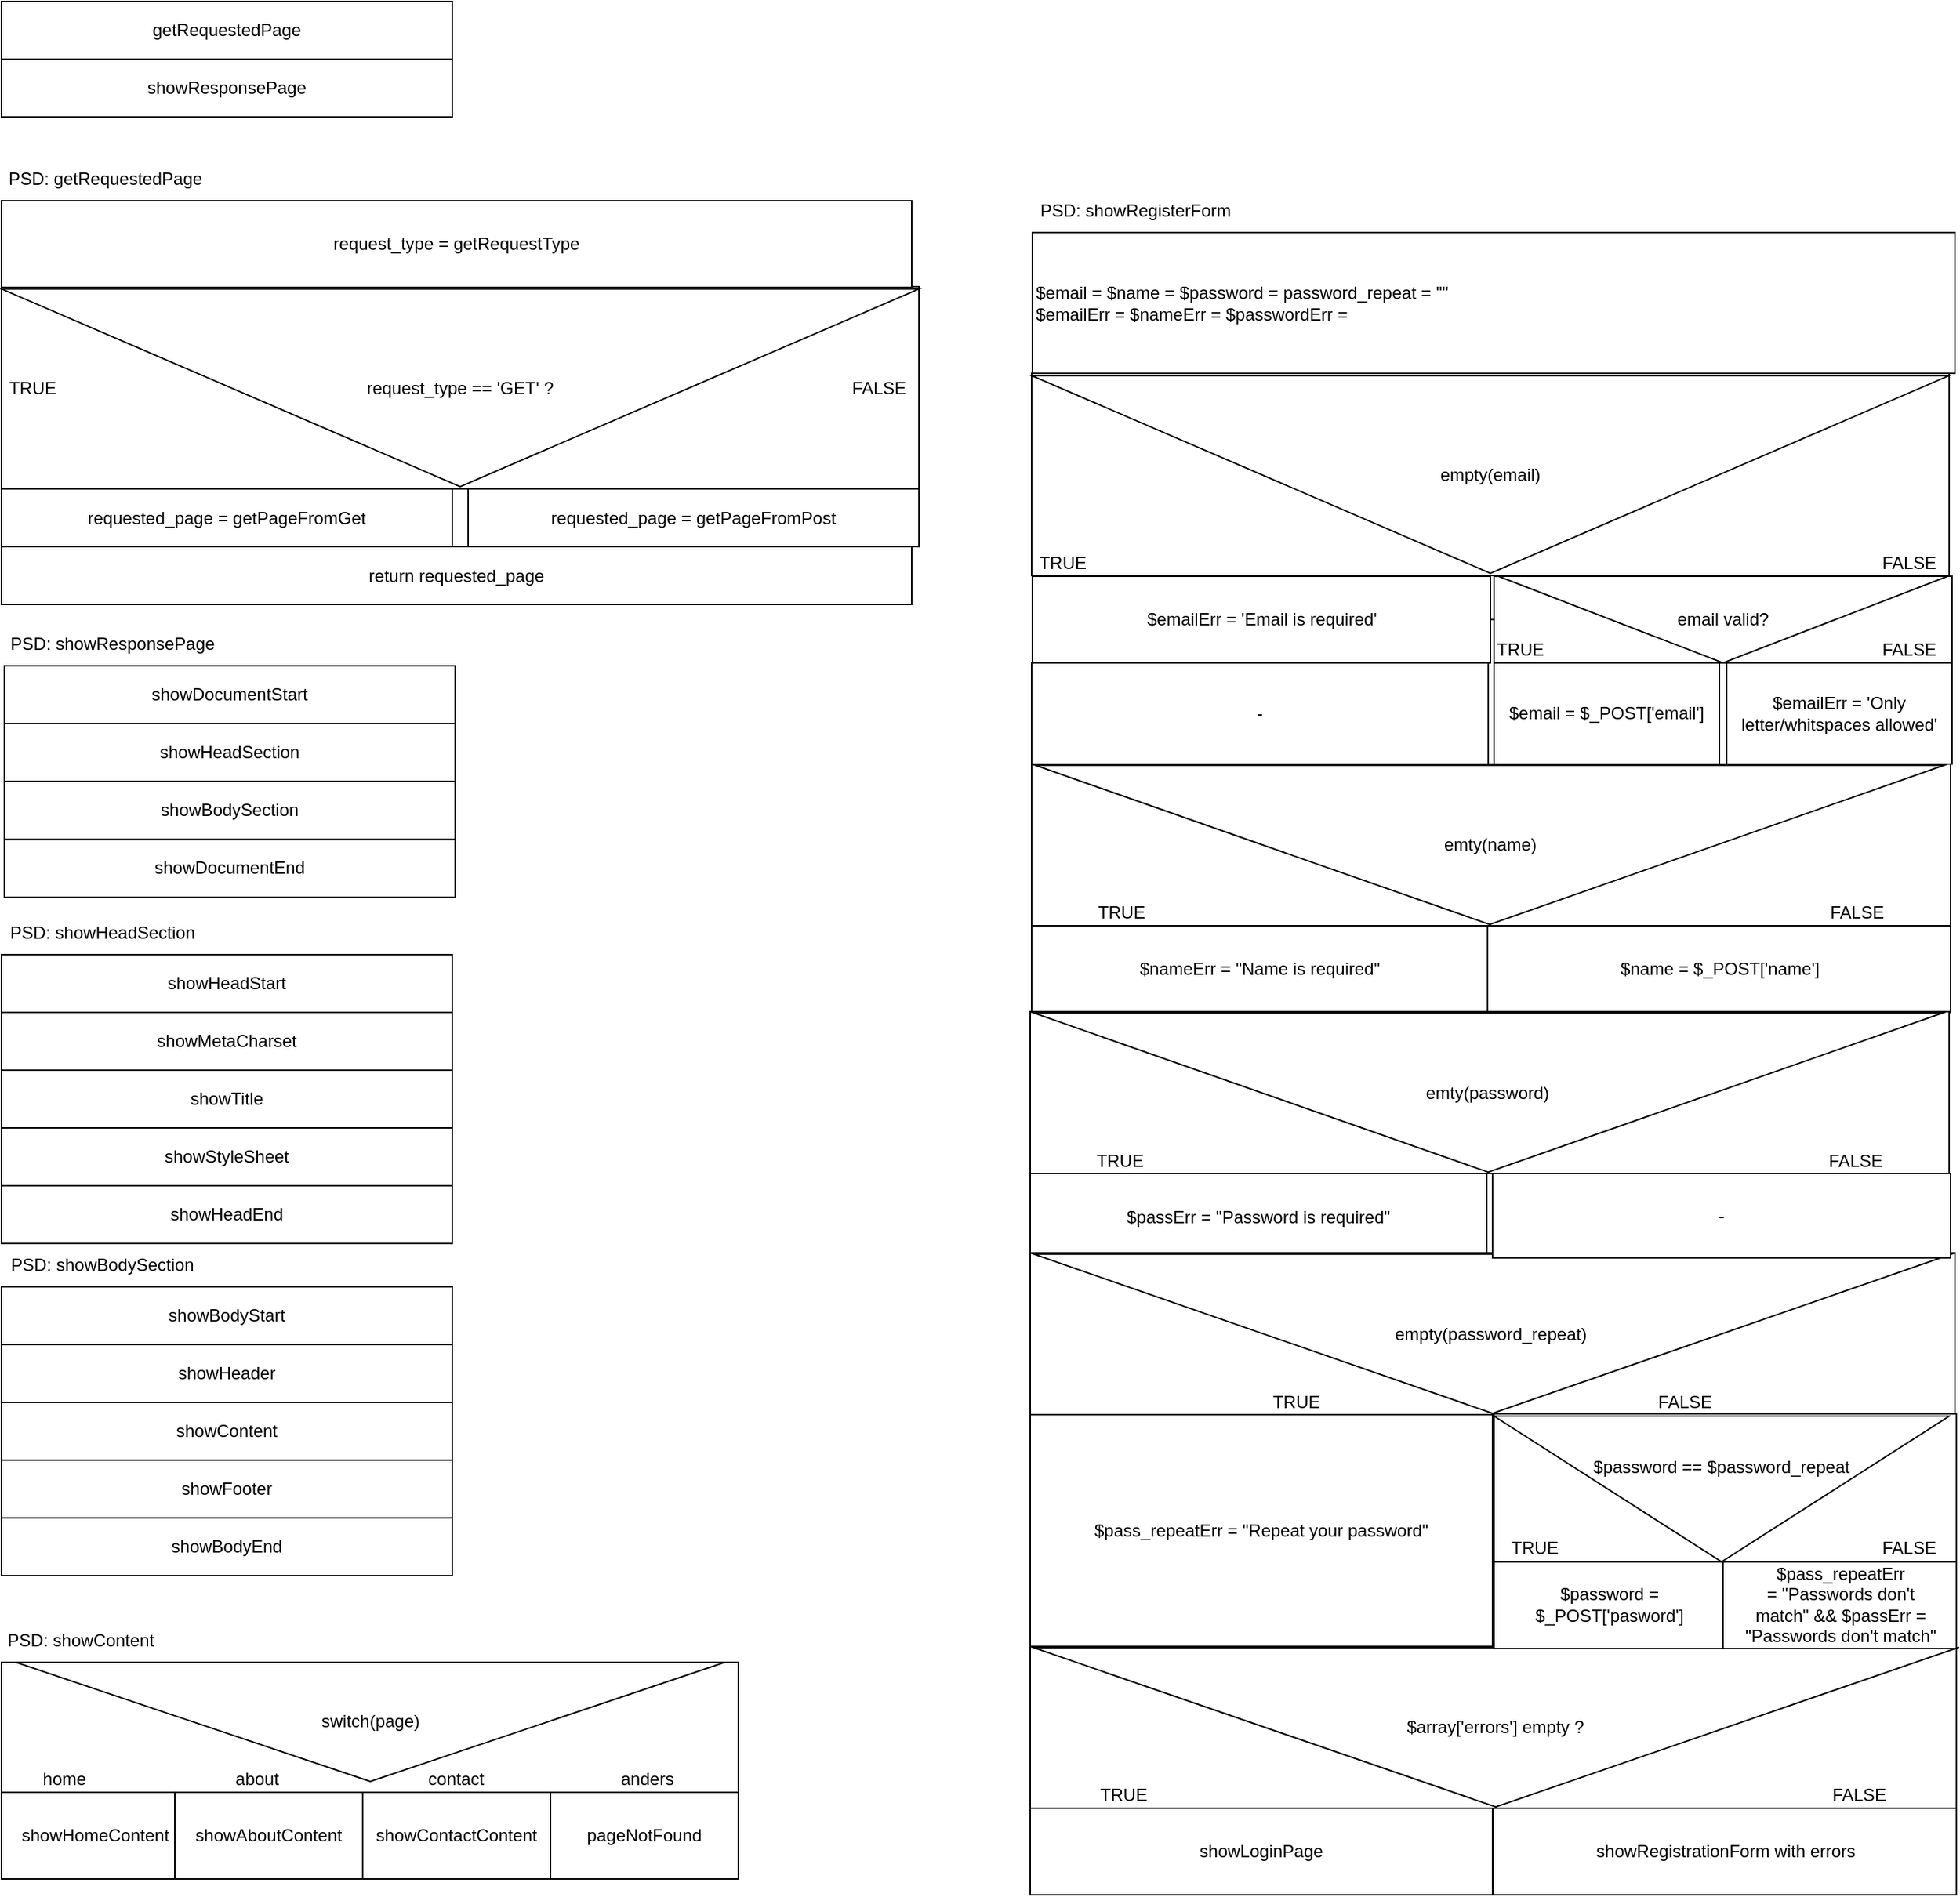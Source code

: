 <mxfile>
    <diagram id="DWC-TpvhNI_4SlBnLtU3" name="Page-1">
        <mxGraphModel dx="1130" dy="1892" grid="1" gridSize="10" guides="1" tooltips="1" connect="1" arrows="1" fold="1" page="1" pageScale="1" pageWidth="850" pageHeight="1100" math="0" shadow="0">
            <root>
                <mxCell id="0"/>
                <mxCell id="1" parent="0"/>
                <mxCell id="2" value="requested_page = getPageFromGet" style="rounded=0;whiteSpace=wrap;html=1;" vertex="1" parent="1">
                    <mxGeometry x="108" y="117.5" width="312" height="40" as="geometry"/>
                </mxCell>
                <mxCell id="3" value="return requested_page" style="rounded=0;whiteSpace=wrap;html=1;" vertex="1" parent="1">
                    <mxGeometry x="108" y="157.5" width="630" height="40" as="geometry"/>
                </mxCell>
                <mxCell id="4" value="showDocumentStart" style="rounded=0;whiteSpace=wrap;html=1;" vertex="1" parent="1">
                    <mxGeometry x="110" y="240" width="312" height="40" as="geometry"/>
                </mxCell>
                <mxCell id="5" value="showHeadSection" style="rounded=0;whiteSpace=wrap;html=1;" vertex="1" parent="1">
                    <mxGeometry x="110" y="280" width="312" height="40" as="geometry"/>
                </mxCell>
                <mxCell id="6" value="showBodySection" style="rounded=0;whiteSpace=wrap;html=1;" vertex="1" parent="1">
                    <mxGeometry x="110" y="320" width="312" height="40.31" as="geometry"/>
                </mxCell>
                <mxCell id="7" value="showDocumentEnd" style="rounded=0;whiteSpace=wrap;html=1;" vertex="1" parent="1">
                    <mxGeometry x="110" y="360.31" width="312" height="40" as="geometry"/>
                </mxCell>
                <mxCell id="8" value="showBodyStart" style="rounded=0;whiteSpace=wrap;html=1;" vertex="1" parent="1">
                    <mxGeometry x="108" y="670" width="312" height="40" as="geometry"/>
                </mxCell>
                <mxCell id="9" value="showHeader" style="rounded=0;whiteSpace=wrap;html=1;" vertex="1" parent="1">
                    <mxGeometry x="108" y="710" width="312" height="40" as="geometry"/>
                </mxCell>
                <mxCell id="10" value="showContent" style="rounded=0;whiteSpace=wrap;html=1;" vertex="1" parent="1">
                    <mxGeometry x="108" y="750" width="312" height="40" as="geometry"/>
                </mxCell>
                <mxCell id="11" value="PSD: showResponsePage" style="text;html=1;strokeColor=none;fillColor=none;align=center;verticalAlign=middle;whiteSpace=wrap;rounded=0;" vertex="1" parent="1">
                    <mxGeometry x="110" y="210" width="150" height="30" as="geometry"/>
                </mxCell>
                <mxCell id="12" value="PSD: showBodySection" style="text;html=1;strokeColor=none;fillColor=none;align=center;verticalAlign=middle;whiteSpace=wrap;rounded=0;" vertex="1" parent="1">
                    <mxGeometry x="108" y="640" width="140" height="30" as="geometry"/>
                </mxCell>
                <mxCell id="13" value="&amp;nbsp;TRUE&lt;span style=&quot;white-space: pre;&quot;&gt;&#9;&lt;/span&gt;&lt;span style=&quot;white-space: pre;&quot;&gt;&#9;&lt;/span&gt;&lt;span style=&quot;white-space: pre;&quot;&gt;&#9;&lt;/span&gt;&lt;span style=&quot;white-space: pre;&quot;&gt;&#9;&lt;/span&gt;&lt;span style=&quot;white-space: pre;&quot;&gt;&#9;&lt;/span&gt;&lt;span style=&quot;white-space: pre;&quot;&gt;&#9;&lt;/span&gt;&lt;span style=&quot;white-space: pre;&quot;&gt;&#9;&lt;/span&gt;&lt;span style=&quot;white-space: pre;&quot;&gt;&#9;&lt;/span&gt;&lt;span style=&quot;white-space: pre;&quot;&gt;&#9;&lt;/span&gt;&lt;span style=&quot;white-space: pre;&quot;&gt;&#9;&lt;/span&gt;&lt;span style=&quot;white-space: pre;&quot;&gt;&#9;&lt;/span&gt;&lt;span style=&quot;white-space: pre;&quot;&gt;&#9;&lt;/span&gt;&lt;span style=&quot;white-space: pre;&quot;&gt;&#9;&lt;/span&gt;&lt;span style=&quot;white-space: pre;&quot;&gt;&#9;&lt;/span&gt;&lt;span style=&quot;white-space: pre;&quot;&gt;&#9;&lt;/span&gt;&lt;span style=&quot;white-space: pre;&quot;&gt;&#9;&lt;/span&gt;&lt;span style=&quot;white-space: pre;&quot;&gt;&#9;&lt;/span&gt;&lt;span style=&quot;white-space: pre;&quot;&gt;&#9;&lt;/span&gt;&lt;span style=&quot;white-space: pre;&quot;&gt;&#9;&lt;/span&gt;&lt;span style=&quot;white-space: pre;&quot;&gt;&#9;&lt;/span&gt;&lt;span style=&quot;white-space: pre;&quot;&gt;&#9;&lt;/span&gt;FALSE" style="rounded=0;whiteSpace=wrap;html=1;align=left;" vertex="1" parent="1">
                    <mxGeometry x="108" y="-22.5" width="635" height="140" as="geometry"/>
                </mxCell>
                <mxCell id="14" value="&lt;div style=&quot;&quot;&gt;request_type == 'GET' ?&lt;/div&gt;" style="triangle;whiteSpace=wrap;html=1;rotation=90;align=center;verticalAlign=middle;horizontal=0;" vertex="1" parent="1">
                    <mxGeometry x="357.07" y="-270" width="136.87" height="635" as="geometry"/>
                </mxCell>
                <mxCell id="15" value="getRequestedPage" style="rounded=0;whiteSpace=wrap;html=1;" vertex="1" parent="1">
                    <mxGeometry x="108" y="-220" width="312" height="40" as="geometry"/>
                </mxCell>
                <mxCell id="16" value="showResponsePage" style="rounded=0;whiteSpace=wrap;html=1;" vertex="1" parent="1">
                    <mxGeometry x="108" y="-180" width="312" height="40" as="geometry"/>
                </mxCell>
                <mxCell id="17" value="PSD: showContent" style="text;html=1;strokeColor=none;fillColor=none;align=center;verticalAlign=middle;whiteSpace=wrap;rounded=0;" vertex="1" parent="1">
                    <mxGeometry x="108" y="900" width="110" height="30" as="geometry"/>
                </mxCell>
                <mxCell id="18" value="&lt;span style=&quot;white-space: pre;&quot;&gt;&#9;&lt;/span&gt;home&lt;span style=&quot;white-space: pre;&quot;&gt;&#9;&lt;/span&gt;&lt;span style=&quot;white-space: pre;&quot;&gt;&#9;&lt;span style=&quot;white-space: pre;&quot;&gt;&#9;&lt;span style=&quot;white-space: pre;&quot;&gt;&#9;&lt;/span&gt;&lt;/span&gt;&lt;/span&gt;about&lt;span style=&quot;white-space: pre;&quot;&gt;&#9;&lt;/span&gt;&lt;span style=&quot;white-space: pre;&quot;&gt;&#9;&lt;/span&gt;&lt;span style=&quot;white-space: pre;&quot;&gt;&#9;&lt;/span&gt;&amp;nbsp; &amp;nbsp; &amp;nbsp;&lt;span style=&quot;white-space: pre;&quot;&gt;&#9;&lt;/span&gt;contact&amp;nbsp; &amp;nbsp; &amp;nbsp; &amp;nbsp;&lt;span style=&quot;white-space: pre;&quot;&gt;&#9;&lt;span style=&quot;white-space: pre;&quot;&gt;&#9;&lt;/span&gt;&lt;span style=&quot;white-space: pre;&quot;&gt;&#9;&lt;/span&gt;&lt;/span&gt;anders" style="rounded=0;whiteSpace=wrap;html=1;verticalAlign=bottom;align=left;" vertex="1" parent="1">
                    <mxGeometry x="108" y="930" width="510" height="90" as="geometry"/>
                </mxCell>
                <mxCell id="19" value="showHomeContent" style="rounded=0;whiteSpace=wrap;html=1;" vertex="1" parent="1">
                    <mxGeometry x="108" y="1020" width="130" height="60" as="geometry"/>
                </mxCell>
                <mxCell id="20" value="showAboutContent" style="rounded=0;whiteSpace=wrap;html=1;" vertex="1" parent="1">
                    <mxGeometry x="228" y="1020" width="130" height="60" as="geometry"/>
                </mxCell>
                <mxCell id="21" value="showContactContent" style="rounded=0;whiteSpace=wrap;html=1;" vertex="1" parent="1">
                    <mxGeometry x="358" y="1020" width="130" height="60" as="geometry"/>
                </mxCell>
                <mxCell id="22" value="switch(page)" style="triangle;whiteSpace=wrap;html=1;rotation=90;horizontal=0;" vertex="1" parent="1">
                    <mxGeometry x="322.07" y="725.94" width="82.5" height="490.63" as="geometry"/>
                </mxCell>
                <mxCell id="23" value="pageNotFound" style="rounded=0;whiteSpace=wrap;html=1;" vertex="1" parent="1">
                    <mxGeometry x="488" y="1020" width="130" height="60" as="geometry"/>
                </mxCell>
                <mxCell id="24" value="request_type = getRequestType" style="rounded=0;whiteSpace=wrap;html=1;" vertex="1" parent="1">
                    <mxGeometry x="108" y="-82" width="630" height="60" as="geometry"/>
                </mxCell>
                <mxCell id="25" value="requested_page = getPageFromPost" style="rounded=0;whiteSpace=wrap;html=1;" vertex="1" parent="1">
                    <mxGeometry x="431" y="117.5" width="312" height="40" as="geometry"/>
                </mxCell>
                <mxCell id="26" value="showFooter" style="rounded=0;whiteSpace=wrap;html=1;" vertex="1" parent="1">
                    <mxGeometry x="108" y="790" width="312" height="40" as="geometry"/>
                </mxCell>
                <mxCell id="27" value="showBodyEnd" style="rounded=0;whiteSpace=wrap;html=1;" vertex="1" parent="1">
                    <mxGeometry x="108" y="830" width="312" height="40" as="geometry"/>
                </mxCell>
                <mxCell id="28" value="PSD: getRequestedPage" style="text;html=1;strokeColor=none;fillColor=none;align=center;verticalAlign=middle;whiteSpace=wrap;rounded=0;" vertex="1" parent="1">
                    <mxGeometry x="110" y="-112" width="140" height="30" as="geometry"/>
                </mxCell>
                <mxCell id="29" value="showHeadStart" style="rounded=0;whiteSpace=wrap;html=1;" vertex="1" parent="1">
                    <mxGeometry x="108" y="440" width="312" height="40" as="geometry"/>
                </mxCell>
                <mxCell id="30" value="showMetaCharset" style="rounded=0;whiteSpace=wrap;html=1;" vertex="1" parent="1">
                    <mxGeometry x="108" y="480" width="312" height="40" as="geometry"/>
                </mxCell>
                <mxCell id="31" value="showTitle" style="rounded=0;whiteSpace=wrap;html=1;" vertex="1" parent="1">
                    <mxGeometry x="108" y="520" width="312" height="40" as="geometry"/>
                </mxCell>
                <mxCell id="32" value="PSD: showHeadSection" style="text;html=1;strokeColor=none;fillColor=none;align=center;verticalAlign=middle;whiteSpace=wrap;rounded=0;" vertex="1" parent="1">
                    <mxGeometry x="108" y="410" width="140" height="30" as="geometry"/>
                </mxCell>
                <mxCell id="33" value="showStyleSheet" style="rounded=0;whiteSpace=wrap;html=1;" vertex="1" parent="1">
                    <mxGeometry x="108" y="560" width="312" height="40" as="geometry"/>
                </mxCell>
                <mxCell id="34" value="showHeadEnd" style="rounded=0;whiteSpace=wrap;html=1;" vertex="1" parent="1">
                    <mxGeometry x="108" y="600" width="312" height="40" as="geometry"/>
                </mxCell>
                <mxCell id="35" value="PSD: showRegisterForm" style="text;html=1;strokeColor=none;fillColor=none;align=center;verticalAlign=middle;whiteSpace=wrap;rounded=0;" vertex="1" parent="1">
                    <mxGeometry x="820" y="-90" width="146" height="30" as="geometry"/>
                </mxCell>
                <mxCell id="40" value="&amp;nbsp;TRUE&lt;span style=&quot;white-space: pre;&quot;&gt;&#9;&lt;/span&gt;&lt;span style=&quot;white-space: pre;&quot;&gt;&#9;&lt;/span&gt;&lt;span style=&quot;white-space: pre;&quot;&gt;&#9;&lt;/span&gt;&lt;span style=&quot;white-space: pre;&quot;&gt;&#9;&lt;/span&gt;&lt;span style=&quot;white-space: pre;&quot;&gt;&#9;&lt;/span&gt;&lt;span style=&quot;white-space: pre;&quot;&gt;&#9;&lt;/span&gt;&lt;span style=&quot;white-space: pre;&quot;&gt;&#9;&lt;/span&gt;&lt;span style=&quot;white-space: pre;&quot;&gt;&#9;&lt;/span&gt;&lt;span style=&quot;white-space: pre;&quot;&gt;&#9;&lt;/span&gt;&lt;span style=&quot;white-space: pre;&quot;&gt;&#9;&lt;/span&gt;&lt;span style=&quot;white-space: pre;&quot;&gt;&#9;&lt;/span&gt;&lt;span style=&quot;white-space: pre;&quot;&gt;&#9;&lt;/span&gt;&lt;span style=&quot;white-space: pre;&quot;&gt;&#9;&lt;/span&gt;&lt;span style=&quot;white-space: pre;&quot;&gt;&#9;&lt;/span&gt;&lt;span style=&quot;white-space: pre;&quot;&gt;&#9;&lt;/span&gt;&lt;span style=&quot;white-space: pre;&quot;&gt;&#9;&lt;/span&gt;&lt;span style=&quot;white-space: pre;&quot;&gt;&#9;&lt;/span&gt;&lt;span style=&quot;white-space: pre;&quot;&gt;&#9;&lt;/span&gt;&lt;span style=&quot;white-space: pre;&quot;&gt;&#9;&lt;/span&gt;&lt;span style=&quot;white-space: pre;&quot;&gt;&#9;&lt;/span&gt;&lt;span style=&quot;white-space: pre;&quot;&gt;&#9;&lt;/span&gt;FALSE" style="rounded=0;whiteSpace=wrap;html=1;align=left;verticalAlign=bottom;" vertex="1" parent="1">
                    <mxGeometry x="821.01" y="37.5" width="635" height="140" as="geometry"/>
                </mxCell>
                <mxCell id="41" value="empty(email)" style="triangle;whiteSpace=wrap;html=1;rotation=90;align=center;verticalAlign=middle;horizontal=0;" vertex="1" parent="1">
                    <mxGeometry x="1070.08" y="-210" width="136.87" height="635" as="geometry"/>
                </mxCell>
                <mxCell id="45" value="" style="edgeStyle=none;html=1;" edge="1" parent="1" source="42" target="44">
                    <mxGeometry relative="1" as="geometry"/>
                </mxCell>
                <mxCell id="42" value="$emailErr = 'Email is required'" style="rounded=0;whiteSpace=wrap;html=1;" vertex="1" parent="1">
                    <mxGeometry x="821.51" y="178" width="317" height="60" as="geometry"/>
                </mxCell>
                <mxCell id="43" value="TRUE&lt;span style=&quot;white-space: pre;&quot;&gt;&#9;&lt;/span&gt;&lt;span style=&quot;white-space: pre;&quot;&gt;&#9;&lt;/span&gt;&lt;span style=&quot;white-space: pre;&quot;&gt;&#9;&lt;/span&gt;&lt;span style=&quot;white-space: pre;&quot;&gt;&#9;&lt;/span&gt;&lt;span style=&quot;white-space: pre;&quot;&gt;&#9;&lt;/span&gt;&lt;span style=&quot;white-space: pre;&quot;&gt;&#9;&lt;/span&gt;&lt;span style=&quot;white-space: pre;&quot;&gt;&#9;&lt;/span&gt;&lt;span style=&quot;white-space: pre;&quot;&gt;&#9;&lt;/span&gt;&lt;span style=&quot;white-space: pre;&quot;&gt;&#9;&lt;/span&gt;FALSE" style="rounded=0;whiteSpace=wrap;html=1;align=left;verticalAlign=bottom;" vertex="1" parent="1">
                    <mxGeometry x="1141.01" y="178" width="317" height="60" as="geometry"/>
                </mxCell>
                <mxCell id="44" value="email valid?" style="triangle;whiteSpace=wrap;html=1;rotation=90;horizontal=0;" vertex="1" parent="1">
                    <mxGeometry x="1269.51" y="52.5" width="60" height="311" as="geometry"/>
                </mxCell>
                <mxCell id="46" value="$email = $_POST['email']" style="rounded=0;whiteSpace=wrap;html=1;align=center;" vertex="1" parent="1">
                    <mxGeometry x="1141.01" y="238" width="156" height="70" as="geometry"/>
                </mxCell>
                <mxCell id="47" value="$emailErr = 'Only letter/whitspaces allowed'" style="rounded=0;whiteSpace=wrap;html=1;align=center;" vertex="1" parent="1">
                    <mxGeometry x="1302.01" y="238" width="156" height="70" as="geometry"/>
                </mxCell>
                <mxCell id="49" value="-" style="rounded=0;whiteSpace=wrap;html=1;align=center;" vertex="1" parent="1">
                    <mxGeometry x="821.01" y="238" width="316" height="70" as="geometry"/>
                </mxCell>
                <mxCell id="50" value="TRUE&lt;span style=&quot;white-space: pre;&quot;&gt;&#9;&lt;/span&gt;&lt;span style=&quot;white-space: pre;&quot;&gt;&#9;&lt;/span&gt;&lt;span style=&quot;white-space: pre;&quot;&gt;&#9;&lt;/span&gt;&lt;span style=&quot;white-space: pre;&quot;&gt;&#9;&lt;/span&gt;&lt;span style=&quot;white-space: pre;&quot;&gt;&#9;&lt;/span&gt;&lt;span style=&quot;white-space: pre;&quot;&gt;&#9;&lt;/span&gt;&lt;span style=&quot;white-space: pre;&quot;&gt;&#9;&lt;/span&gt;&lt;span style=&quot;white-space: pre;&quot;&gt;&#9;&lt;/span&gt;&lt;span style=&quot;white-space: pre;&quot;&gt;&#9;&lt;/span&gt;&lt;span style=&quot;white-space: pre;&quot;&gt;&#9;&lt;/span&gt;&lt;span style=&quot;white-space: pre;&quot;&gt;&#9;&lt;/span&gt;&lt;span style=&quot;white-space: pre;&quot;&gt;&#9;&lt;/span&gt;&lt;span style=&quot;white-space: pre;&quot;&gt;&#9;&lt;/span&gt;&lt;span style=&quot;white-space: pre;&quot;&gt;&#9;&lt;/span&gt;&lt;span style=&quot;white-space: pre;&quot;&gt;&#9;&lt;/span&gt;&lt;span style=&quot;white-space: pre;&quot;&gt;&#9;&lt;/span&gt;&lt;span style=&quot;white-space: pre;&quot;&gt;&#9;&lt;/span&gt;&lt;span style=&quot;white-space: pre;&quot;&gt;&#9;&lt;/span&gt;FALSE" style="rounded=0;whiteSpace=wrap;html=1;verticalAlign=bottom;horizontal=1;" vertex="1" parent="1">
                    <mxGeometry x="821.01" y="308" width="636" height="112" as="geometry"/>
                </mxCell>
                <mxCell id="51" value="emty(name)" style="triangle;whiteSpace=wrap;html=1;rotation=90;horizontal=0;" vertex="1" parent="1">
                    <mxGeometry x="1082.88" y="49.5" width="110.25" height="629" as="geometry"/>
                </mxCell>
                <mxCell id="52" value="$nameErr = &quot;Name is required&quot;" style="rounded=0;whiteSpace=wrap;html=1;" vertex="1" parent="1">
                    <mxGeometry x="821.01" y="420" width="316" height="60" as="geometry"/>
                </mxCell>
                <mxCell id="53" value="$name = $_POST['name']" style="rounded=0;whiteSpace=wrap;html=1;" vertex="1" parent="1">
                    <mxGeometry x="1136.51" y="420" width="320.5" height="60" as="geometry"/>
                </mxCell>
                <mxCell id="54" value="TRUE&lt;span style=&quot;white-space: pre;&quot;&gt;&#9;&lt;/span&gt;&lt;span style=&quot;white-space: pre;&quot;&gt;&#9;&lt;/span&gt;&lt;span style=&quot;white-space: pre;&quot;&gt;&#9;&lt;/span&gt;&lt;span style=&quot;white-space: pre;&quot;&gt;&#9;&lt;/span&gt;&lt;span style=&quot;white-space: pre;&quot;&gt;&#9;&lt;/span&gt;&lt;span style=&quot;white-space: pre;&quot;&gt;&#9;&lt;/span&gt;&lt;span style=&quot;white-space: pre;&quot;&gt;&#9;&lt;/span&gt;&lt;span style=&quot;white-space: pre;&quot;&gt;&#9;&lt;/span&gt;&lt;span style=&quot;white-space: pre;&quot;&gt;&#9;&lt;/span&gt;&lt;span style=&quot;white-space: pre;&quot;&gt;&#9;&lt;/span&gt;&lt;span style=&quot;white-space: pre;&quot;&gt;&#9;&lt;/span&gt;&lt;span style=&quot;white-space: pre;&quot;&gt;&#9;&lt;/span&gt;&lt;span style=&quot;white-space: pre;&quot;&gt;&#9;&lt;/span&gt;&lt;span style=&quot;white-space: pre;&quot;&gt;&#9;&lt;/span&gt;&lt;span style=&quot;white-space: pre;&quot;&gt;&#9;&lt;/span&gt;&lt;span style=&quot;white-space: pre;&quot;&gt;&#9;&lt;/span&gt;&lt;span style=&quot;white-space: pre;&quot;&gt;&#9;&lt;/span&gt;&lt;span style=&quot;white-space: pre;&quot;&gt;&#9;&lt;/span&gt;FALSE" style="rounded=0;whiteSpace=wrap;html=1;verticalAlign=bottom;horizontal=1;" vertex="1" parent="1">
                    <mxGeometry x="820" y="479.5" width="636" height="112" as="geometry"/>
                </mxCell>
                <mxCell id="55" value="emty(password)" style="triangle;whiteSpace=wrap;html=1;rotation=90;horizontal=0;" vertex="1" parent="1">
                    <mxGeometry x="1081.87" y="221" width="110.25" height="629" as="geometry"/>
                </mxCell>
                <mxCell id="56" value="$passErr = &quot;Password is required&quot;" style="rounded=0;whiteSpace=wrap;html=1;" vertex="1" parent="1">
                    <mxGeometry x="820" y="591.5" width="316" height="60" as="geometry"/>
                </mxCell>
                <mxCell id="58" value="TRUE&lt;span style=&quot;white-space: pre;&quot;&gt;&#9;&lt;/span&gt;&lt;span style=&quot;white-space: pre;&quot;&gt;&#9;&lt;/span&gt;&lt;span style=&quot;white-space: pre;&quot;&gt;&#9;&lt;/span&gt;&lt;span style=&quot;white-space: pre;&quot;&gt;&#9;&lt;/span&gt;&lt;span style=&quot;white-space: pre;&quot;&gt;&#9;&lt;/span&gt;&lt;span style=&quot;white-space: pre;&quot;&gt;&#9;&lt;/span&gt;&lt;span style=&quot;white-space: pre;&quot;&gt;&#9;&lt;/span&gt;&lt;span style=&quot;white-space: pre;&quot;&gt;&#9;&lt;/span&gt;&lt;span style=&quot;white-space: pre;&quot;&gt;&#9;&lt;/span&gt;FALSE" style="rounded=0;whiteSpace=wrap;html=1;verticalAlign=bottom;horizontal=1;" vertex="1" parent="1">
                    <mxGeometry x="820" y="646.5" width="640" height="112" as="geometry"/>
                </mxCell>
                <mxCell id="59" value="empty(password_repeat)&amp;nbsp;" style="triangle;whiteSpace=wrap;html=1;rotation=90;horizontal=0;align=center;verticalAlign=middle;fontStyle=0;fontSize=12;spacingBottom=0;" vertex="1" parent="1">
                    <mxGeometry x="1084.88" y="385" width="110.25" height="635" as="geometry"/>
                </mxCell>
                <mxCell id="60" value="$pass_repeatErr = &quot;Repeat your password&quot;" style="rounded=0;whiteSpace=wrap;html=1;" vertex="1" parent="1">
                    <mxGeometry x="820" y="758.5" width="320" height="161.5" as="geometry"/>
                </mxCell>
                <mxCell id="62" value="-" style="rounded=0;whiteSpace=wrap;html=1;fontSize=12;" vertex="1" parent="1">
                    <mxGeometry x="1140" y="591.5" width="317.01" height="58.5" as="geometry"/>
                </mxCell>
                <mxCell id="63" value="TRUE&lt;span style=&quot;white-space: pre;&quot;&gt;&#9;&lt;/span&gt;&lt;span style=&quot;white-space: pre;&quot;&gt;&#9;&lt;/span&gt;&lt;span style=&quot;white-space: pre;&quot;&gt;&#9;&lt;/span&gt;&lt;span style=&quot;white-space: pre;&quot;&gt;&#9;&lt;/span&gt;&lt;span style=&quot;white-space: pre;&quot;&gt;&#9;&lt;/span&gt;&lt;span style=&quot;white-space: pre;&quot;&gt;&#9;&lt;/span&gt;&lt;span style=&quot;white-space: pre;&quot;&gt;&#9;&lt;/span&gt;&lt;span style=&quot;white-space: pre;&quot;&gt;&#9;&lt;/span&gt;&lt;span style=&quot;white-space: pre;&quot;&gt;&#9;&lt;/span&gt;&lt;span style=&quot;white-space: pre;&quot;&gt;&#9;&lt;/span&gt;&lt;span style=&quot;white-space: pre;&quot;&gt;&#9;&lt;/span&gt;&lt;span style=&quot;white-space: pre;&quot;&gt;&#9;&lt;/span&gt;&lt;span style=&quot;white-space: pre;&quot;&gt;&#9;&lt;/span&gt;&lt;span style=&quot;white-space: pre;&quot;&gt;&#9;&lt;/span&gt;&lt;span style=&quot;white-space: pre;&quot;&gt;&#9;&lt;/span&gt;&lt;span style=&quot;white-space: pre;&quot;&gt;&#9;&lt;/span&gt;&lt;span style=&quot;white-space: pre;&quot;&gt;&#9;&lt;/span&gt;&lt;span style=&quot;white-space: pre;&quot;&gt;&#9;&lt;/span&gt;FALSE" style="rounded=0;whiteSpace=wrap;html=1;verticalAlign=bottom;horizontal=1;" vertex="1" parent="1">
                    <mxGeometry x="820" y="919" width="641.01" height="112" as="geometry"/>
                </mxCell>
                <mxCell id="64" value="$array['errors'] empty ?" style="triangle;whiteSpace=wrap;html=1;rotation=90;horizontal=0;" vertex="1" parent="1">
                    <mxGeometry x="1087.12" y="655.25" width="110.25" height="639.5" as="geometry"/>
                </mxCell>
                <mxCell id="65" value="showLoginPage" style="rounded=0;whiteSpace=wrap;html=1;" vertex="1" parent="1">
                    <mxGeometry x="820" y="1031" width="320" height="60" as="geometry"/>
                </mxCell>
                <mxCell id="66" value="showRegistrationForm with errors" style="rounded=0;whiteSpace=wrap;html=1;" vertex="1" parent="1">
                    <mxGeometry x="1140.51" y="1031" width="320.5" height="60" as="geometry"/>
                </mxCell>
                <mxCell id="67" value="$email = $name = $password = password_repeat = &quot;&quot;&lt;br&gt;$emailErr = $nameErr = $passwordErr =&amp;nbsp;&lt;br&gt;" style="rounded=0;whiteSpace=wrap;html=1;fontSize=12;align=left;" vertex="1" parent="1">
                    <mxGeometry x="821.51" y="-60" width="638.49" height="97.5" as="geometry"/>
                </mxCell>
                <mxCell id="68" value="&amp;nbsp; &amp;nbsp;TRUE&lt;span style=&quot;white-space: pre;&quot;&gt;&#9;&lt;/span&gt;&lt;span style=&quot;white-space: pre;&quot;&gt;&#9;&lt;/span&gt;&lt;span style=&quot;white-space: pre;&quot;&gt;&#9;&lt;/span&gt;&lt;span style=&quot;white-space: pre;&quot;&gt;&#9;&lt;/span&gt;&lt;span style=&quot;white-space: pre;&quot;&gt;&#9;&lt;/span&gt;&lt;span style=&quot;white-space: pre;&quot;&gt;&#9;&lt;/span&gt;&lt;span style=&quot;white-space: pre;&quot;&gt;&#9;&lt;/span&gt;&lt;span style=&quot;white-space: pre;&quot;&gt;&#9;&lt;/span&gt;&lt;span style=&quot;white-space: pre;&quot;&gt;&#9;&lt;/span&gt;FALSE" style="rounded=0;whiteSpace=wrap;html=1;align=left;fontSize=12;verticalAlign=bottom;" vertex="1" parent="1">
                    <mxGeometry x="1141.01" y="757.97" width="320" height="102.5" as="geometry"/>
                </mxCell>
                <mxCell id="69" value="&lt;div style=&quot;&quot;&gt;$password == $password_repeat&lt;/div&gt;" style="triangle;whiteSpace=wrap;html=1;rotation=90;align=center;verticalAlign=middle;fontSize=12;horizontal=0;spacingBottom=30;" vertex="1" parent="1">
                    <mxGeometry x="1248.05" y="652.5" width="100.93" height="315" as="geometry"/>
                </mxCell>
                <mxCell id="70" value="$password = $_POST['pasword']" style="rounded=0;whiteSpace=wrap;html=1;fontSize=12;" vertex="1" parent="1">
                    <mxGeometry x="1141.01" y="860.47" width="159.5" height="60" as="geometry"/>
                </mxCell>
                <mxCell id="71" value="$pass_repeatErr =&amp;nbsp;&quot;Passwords don't match&quot;&amp;nbsp;&amp;amp;&amp;amp; $passErr = &quot;Passwords don't match&quot;" style="rounded=0;whiteSpace=wrap;html=1;fontSize=12;" vertex="1" parent="1">
                    <mxGeometry x="1299.5" y="860.47" width="161.51" height="60" as="geometry"/>
                </mxCell>
            </root>
        </mxGraphModel>
    </diagram>
</mxfile>